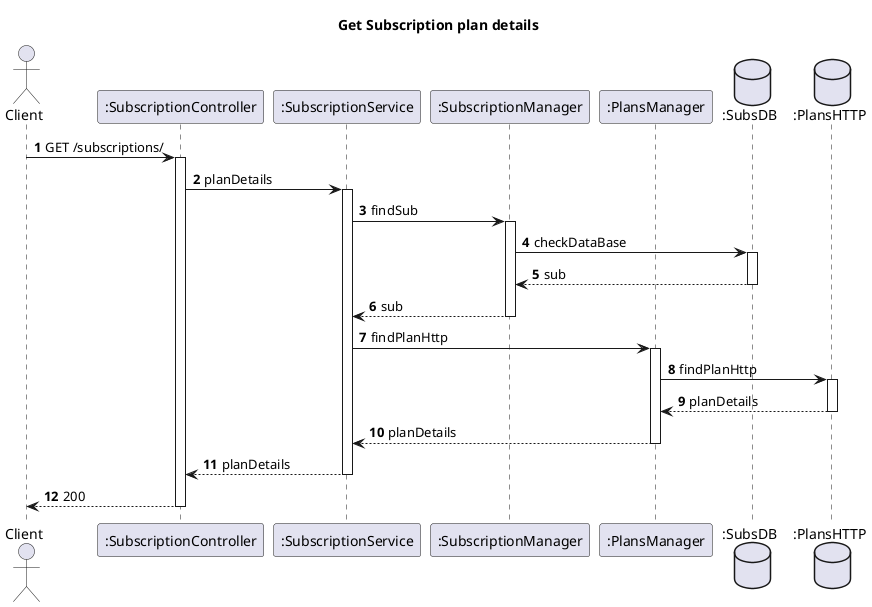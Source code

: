 @startuml
'https://plantuml.com/sequence-diagram
autoactivate on
autonumber
title  Get Subscription plan details

autonumber

actor "Client" as Ac
   participant ":SubscriptionController" as Auth
    participant ":SubscriptionService" as SService
    participant ":SubscriptionManager" as UManager
  participant ":PlansManager" as PManager

    database ":SubsDB" as SDB
    database ":PlansHTTP" as SDBHTTP

Ac->Auth: GET /subscriptions/
Auth->SService: planDetails
SService->UManager: findSub
UManager->SDB: checkDataBase
SDB-->UManager:sub
UManager --> SService:sub

SService-> PManager: findPlanHttp
PManager->SDBHTTP:findPlanHttp
SDBHTTP-->PManager: planDetails
PManager-->SService: planDetails

SService -->Auth:planDetails


Auth --> Ac : 200


@enduml